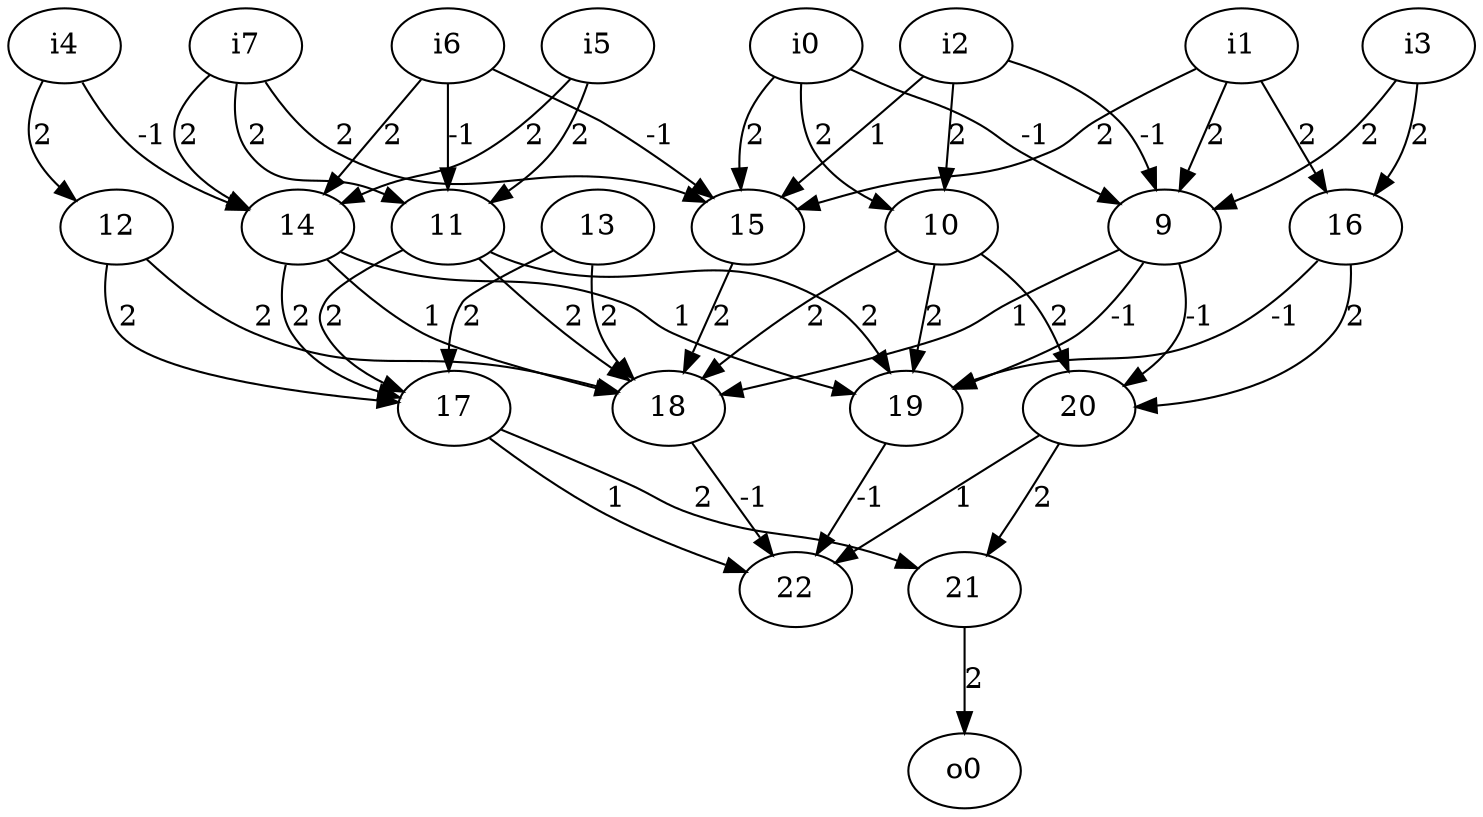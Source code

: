 digraph G {
i0  [label="i0"]
i1  [label="i1"]
i2  [label="i2"]
i3  [label="i3"]
i4  [label="i4"]
i5  [label="i5"]
i6  [label="i6"]
i7  [label="i7"]
o0  [label="o0"]
9  [label="9"]
10  [label="10"]
11  [label="11"]
12  [label="12"]
13  [label="13"]
14  [label="14"]
15  [label="15"]
16  [label="16"]
17  [label="17"]
18  [label="18"]
19  [label="19"]
20  [label="20"]
21  [label="21"]
22  [label="22"]
14 -> 17 [label="2"]
21 -> o0 [label="2"]
11 -> 17 [label="2"]
i3 -> 9 [label="2"]
17 -> 21 [label="2"]
20 -> 21 [label="2"]
i2 -> 9 [label="-1"]
i7 -> 11 [label="2"]
i2 -> 10 [label="2"]
i1 -> 9 [label="2"]
10 -> 18 [label="2"]
i5 -> 11 [label="2"]
12 -> 17 [label="2"]
i3 -> 16 [label="2"]
i4 -> 12 [label="2"]
i0 -> 9 [label="-1"]
i5 -> 14 [label="2"]
i0 -> 10 [label="2"]
10 -> 20 [label="2"]
i6 -> 14 [label="2"]
i7 -> 14 [label="2"]
i6 -> 11 [label="-1"]
9 -> 20 [label="-1"]
i4 -> 14 [label="-1"]
i1 -> 16 [label="2"]
12 -> 18 [label="2"]
16 -> 20 [label="2"]
13 -> 17 [label="2"]
16 -> 19 [label="-1"]
17 -> 22 [label="1"]
i6 -> 15 [label="-1"]
11 -> 19 [label="2"]
13 -> 18 [label="2"]
i1 -> 15 [label="2"]
i2 -> 15 [label="1"]
15 -> 18 [label="2"]
19 -> 22 [label="-1"]
9 -> 18 [label="1"]
11 -> 18 [label="2"]
20 -> 22 [label="1"]
10 -> 19 [label="2"]
14 -> 18 [label="1"]
9 -> 19 [label="-1"]
i0 -> 15 [label="2"]
18 -> 22 [label="-1"]
14 -> 19 [label="1"]
i7 -> 15 [label="2"]
}
